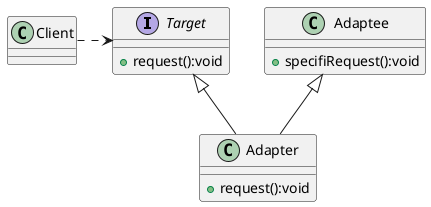 @startuml
    interface Target{
      + request():void
    }

    class Adaptee{
      + specifiRequest():void
    }

    class Adapter{
      + request():void
    }

    Adaptee<|--Adapter
    Target<|--Adapter
    Client.>Target

@enduml